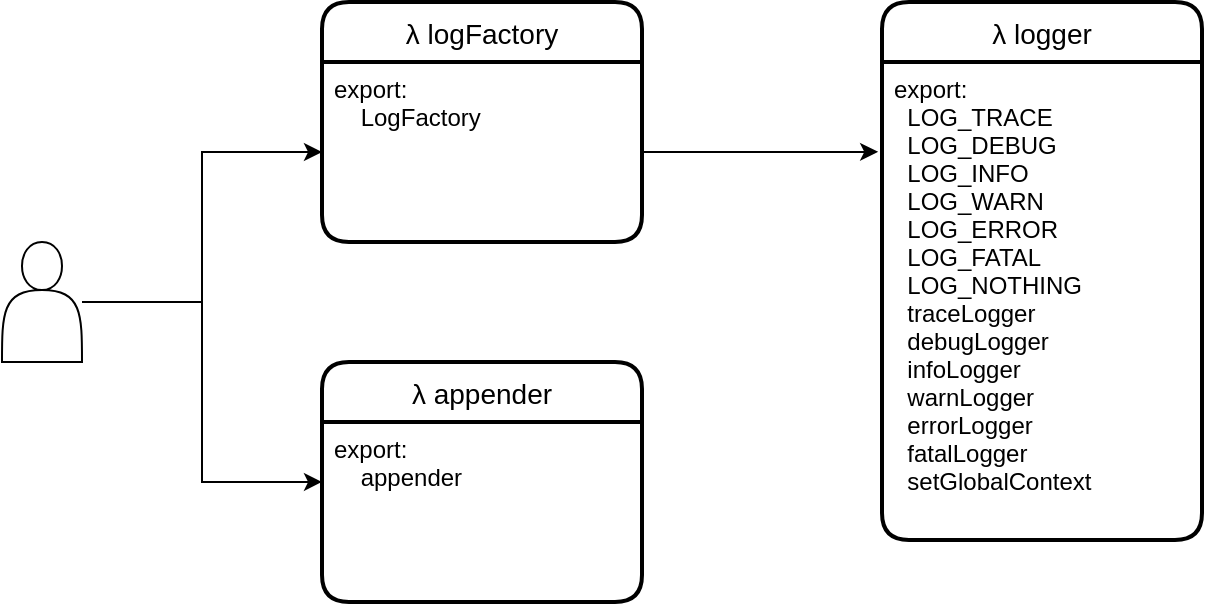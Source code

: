<mxfile version="20.4.1" type="device"><diagram id="iLm54vd6k0d3Xp4VpmzA" name="Page-1"><mxGraphModel dx="1422" dy="732" grid="1" gridSize="10" guides="1" tooltips="1" connect="1" arrows="1" fold="1" page="1" pageScale="1" pageWidth="850" pageHeight="1100" math="0" shadow="0"><root><mxCell id="0"/><mxCell id="1" parent="0"/><mxCell id="RMDvdqrhXcvlGOeSLeQZ-2" value="λ logFactory" style="swimlane;childLayout=stackLayout;horizontal=1;startSize=30;horizontalStack=0;rounded=1;fontSize=14;fontStyle=0;strokeWidth=2;resizeParent=0;resizeLast=1;shadow=0;dashed=0;align=center;" vertex="1" parent="1"><mxGeometry x="280" y="260" width="160" height="120" as="geometry"/></mxCell><mxCell id="RMDvdqrhXcvlGOeSLeQZ-3" value="export:&#xA;    LogFactory&#xA;" style="align=left;strokeColor=none;fillColor=none;spacingLeft=4;fontSize=12;verticalAlign=top;resizable=0;rotatable=0;part=1;" vertex="1" parent="RMDvdqrhXcvlGOeSLeQZ-2"><mxGeometry y="30" width="160" height="90" as="geometry"/></mxCell><mxCell id="RMDvdqrhXcvlGOeSLeQZ-5" value="λ logger" style="swimlane;childLayout=stackLayout;horizontal=1;startSize=30;horizontalStack=0;rounded=1;fontSize=14;fontStyle=0;strokeWidth=2;resizeParent=0;resizeLast=1;shadow=0;dashed=0;align=center;" vertex="1" parent="1"><mxGeometry x="560" y="260" width="160" height="269" as="geometry"/></mxCell><mxCell id="RMDvdqrhXcvlGOeSLeQZ-6" value="export:&#xA;  LOG_TRACE&#xA;  LOG_DEBUG&#xA;  LOG_INFO&#xA;  LOG_WARN&#xA;  LOG_ERROR&#xA;  LOG_FATAL&#xA;  LOG_NOTHING&#xA;  traceLogger&#xA;  debugLogger&#xA;  infoLogger&#xA;  warnLogger&#xA;  errorLogger&#xA;  fatalLogger&#xA;  setGlobalContext&#xA;" style="align=left;strokeColor=none;fillColor=none;spacingLeft=4;fontSize=12;verticalAlign=top;resizable=0;rotatable=0;part=1;" vertex="1" parent="RMDvdqrhXcvlGOeSLeQZ-5"><mxGeometry y="30" width="160" height="239" as="geometry"/></mxCell><mxCell id="RMDvdqrhXcvlGOeSLeQZ-7" value="λ appender" style="swimlane;childLayout=stackLayout;horizontal=1;startSize=30;horizontalStack=0;rounded=1;fontSize=14;fontStyle=0;strokeWidth=2;resizeParent=0;resizeLast=1;shadow=0;dashed=0;align=center;" vertex="1" parent="1"><mxGeometry x="280" y="440" width="160" height="120" as="geometry"/></mxCell><mxCell id="RMDvdqrhXcvlGOeSLeQZ-8" value="export:&#xA;    appender&#xA;" style="align=left;strokeColor=none;fillColor=none;spacingLeft=4;fontSize=12;verticalAlign=top;resizable=0;rotatable=0;part=1;" vertex="1" parent="RMDvdqrhXcvlGOeSLeQZ-7"><mxGeometry y="30" width="160" height="90" as="geometry"/></mxCell><mxCell id="RMDvdqrhXcvlGOeSLeQZ-16" style="edgeStyle=orthogonalEdgeStyle;rounded=0;orthogonalLoop=1;jettySize=auto;html=1;entryX=0;entryY=0.5;entryDx=0;entryDy=0;" edge="1" parent="1" source="RMDvdqrhXcvlGOeSLeQZ-14" target="RMDvdqrhXcvlGOeSLeQZ-3"><mxGeometry relative="1" as="geometry"/></mxCell><mxCell id="RMDvdqrhXcvlGOeSLeQZ-17" style="edgeStyle=orthogonalEdgeStyle;rounded=0;orthogonalLoop=1;jettySize=auto;html=1;entryX=0;entryY=0.333;entryDx=0;entryDy=0;entryPerimeter=0;" edge="1" parent="1" source="RMDvdqrhXcvlGOeSLeQZ-14" target="RMDvdqrhXcvlGOeSLeQZ-8"><mxGeometry relative="1" as="geometry"/></mxCell><mxCell id="RMDvdqrhXcvlGOeSLeQZ-14" value="" style="shape=actor;whiteSpace=wrap;html=1;" vertex="1" parent="1"><mxGeometry x="120" y="380" width="40" height="60" as="geometry"/></mxCell><mxCell id="RMDvdqrhXcvlGOeSLeQZ-18" style="edgeStyle=orthogonalEdgeStyle;rounded=0;orthogonalLoop=1;jettySize=auto;html=1;exitX=1;exitY=0.5;exitDx=0;exitDy=0;entryX=-0.012;entryY=0.188;entryDx=0;entryDy=0;entryPerimeter=0;" edge="1" parent="1" source="RMDvdqrhXcvlGOeSLeQZ-3" target="RMDvdqrhXcvlGOeSLeQZ-6"><mxGeometry relative="1" as="geometry"/></mxCell></root></mxGraphModel></diagram></mxfile>